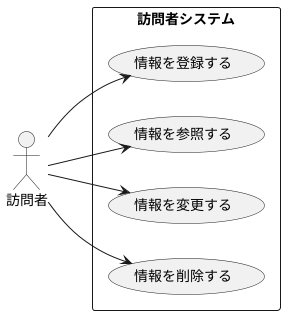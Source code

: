@startuml
left to right direction

actor 訪問者

rectangle 訪問者システム {
  usecase "情報を登録する" as UC1
  usecase "情報を参照する" as UC2
  usecase "情報を変更する" as UC3
  usecase "情報を削除する" as UC4
}

訪問者 --> UC1
訪問者 --> UC2
訪問者 --> UC3
訪問者 --> UC4

@enduml